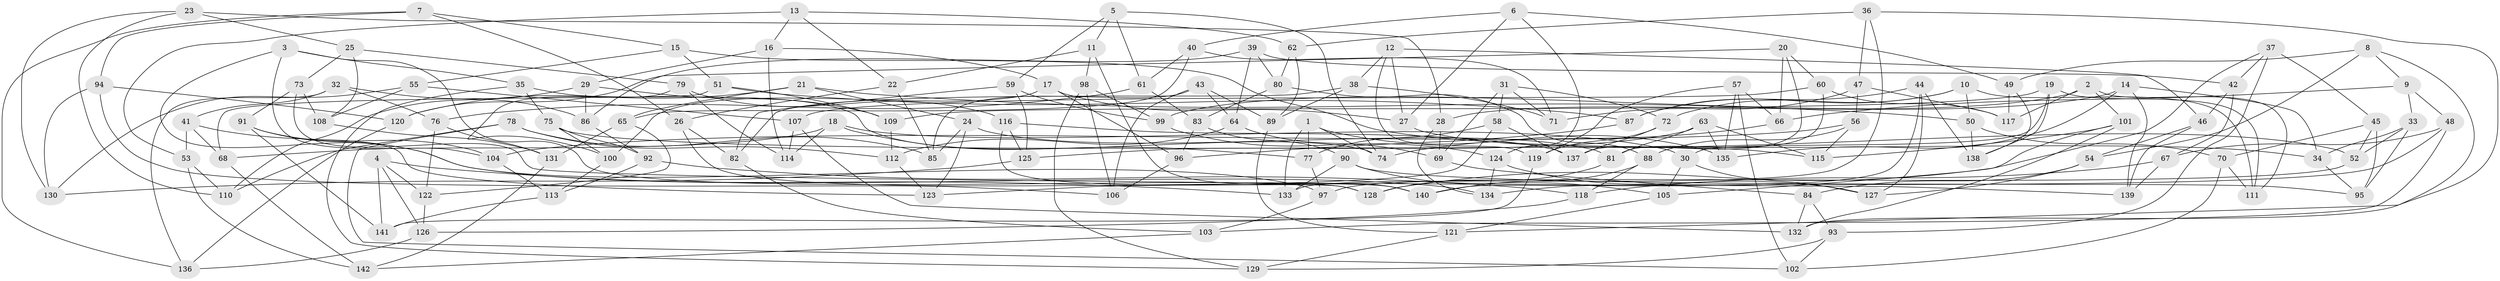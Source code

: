 // coarse degree distribution, {9: 0.07017543859649122, 8: 0.07017543859649122, 11: 0.10526315789473684, 7: 0.08771929824561403, 10: 0.08771929824561403, 6: 0.03508771929824561, 4: 0.3508771929824561, 3: 0.12280701754385964, 5: 0.07017543859649122}
// Generated by graph-tools (version 1.1) at 2025/53/03/04/25 22:53:45]
// undirected, 142 vertices, 284 edges
graph export_dot {
  node [color=gray90,style=filled];
  1;
  2;
  3;
  4;
  5;
  6;
  7;
  8;
  9;
  10;
  11;
  12;
  13;
  14;
  15;
  16;
  17;
  18;
  19;
  20;
  21;
  22;
  23;
  24;
  25;
  26;
  27;
  28;
  29;
  30;
  31;
  32;
  33;
  34;
  35;
  36;
  37;
  38;
  39;
  40;
  41;
  42;
  43;
  44;
  45;
  46;
  47;
  48;
  49;
  50;
  51;
  52;
  53;
  54;
  55;
  56;
  57;
  58;
  59;
  60;
  61;
  62;
  63;
  64;
  65;
  66;
  67;
  68;
  69;
  70;
  71;
  72;
  73;
  74;
  75;
  76;
  77;
  78;
  79;
  80;
  81;
  82;
  83;
  84;
  85;
  86;
  87;
  88;
  89;
  90;
  91;
  92;
  93;
  94;
  95;
  96;
  97;
  98;
  99;
  100;
  101;
  102;
  103;
  104;
  105;
  106;
  107;
  108;
  109;
  110;
  111;
  112;
  113;
  114;
  115;
  116;
  117;
  118;
  119;
  120;
  121;
  122;
  123;
  124;
  125;
  126;
  127;
  128;
  129;
  130;
  131;
  132;
  133;
  134;
  135;
  136;
  137;
  138;
  139;
  140;
  141;
  142;
  1 -- 133;
  1 -- 77;
  1 -- 74;
  1 -- 135;
  2 -- 117;
  2 -- 101;
  2 -- 111;
  2 -- 99;
  3 -- 128;
  3 -- 104;
  3 -- 35;
  3 -- 123;
  4 -- 133;
  4 -- 141;
  4 -- 126;
  4 -- 122;
  5 -- 61;
  5 -- 59;
  5 -- 11;
  5 -- 74;
  6 -- 27;
  6 -- 124;
  6 -- 40;
  6 -- 49;
  7 -- 136;
  7 -- 15;
  7 -- 94;
  7 -- 26;
  8 -- 9;
  8 -- 49;
  8 -- 132;
  8 -- 54;
  9 -- 33;
  9 -- 48;
  9 -- 66;
  10 -- 50;
  10 -- 72;
  10 -- 87;
  10 -- 111;
  11 -- 98;
  11 -- 140;
  11 -- 22;
  12 -- 119;
  12 -- 27;
  12 -- 46;
  12 -- 38;
  13 -- 62;
  13 -- 53;
  13 -- 16;
  13 -- 22;
  14 -- 135;
  14 -- 139;
  14 -- 34;
  14 -- 28;
  15 -- 34;
  15 -- 55;
  15 -- 51;
  16 -- 29;
  16 -- 114;
  16 -- 17;
  17 -- 96;
  17 -- 27;
  17 -- 100;
  18 -- 30;
  18 -- 68;
  18 -- 114;
  18 -- 77;
  19 -- 109;
  19 -- 30;
  19 -- 111;
  19 -- 138;
  20 -- 60;
  20 -- 137;
  20 -- 66;
  20 -- 120;
  21 -- 24;
  21 -- 65;
  21 -- 120;
  21 -- 50;
  22 -- 26;
  22 -- 85;
  23 -- 25;
  23 -- 130;
  23 -- 28;
  23 -- 110;
  24 -- 123;
  24 -- 85;
  24 -- 81;
  25 -- 73;
  25 -- 108;
  25 -- 79;
  26 -- 140;
  26 -- 82;
  27 -- 52;
  28 -- 134;
  28 -- 69;
  29 -- 86;
  29 -- 109;
  29 -- 110;
  30 -- 127;
  30 -- 105;
  31 -- 72;
  31 -- 69;
  31 -- 71;
  31 -- 58;
  32 -- 76;
  32 -- 136;
  32 -- 86;
  32 -- 41;
  33 -- 34;
  33 -- 52;
  33 -- 95;
  34 -- 95;
  35 -- 129;
  35 -- 74;
  35 -- 75;
  36 -- 121;
  36 -- 47;
  36 -- 133;
  36 -- 62;
  37 -- 42;
  37 -- 45;
  37 -- 93;
  37 -- 128;
  38 -- 89;
  38 -- 71;
  38 -- 82;
  39 -- 42;
  39 -- 64;
  39 -- 86;
  39 -- 80;
  40 -- 61;
  40 -- 71;
  40 -- 65;
  41 -- 134;
  41 -- 68;
  41 -- 53;
  42 -- 46;
  42 -- 67;
  43 -- 106;
  43 -- 64;
  43 -- 85;
  43 -- 89;
  44 -- 87;
  44 -- 127;
  44 -- 138;
  44 -- 140;
  45 -- 95;
  45 -- 52;
  45 -- 70;
  46 -- 139;
  46 -- 54;
  47 -- 117;
  47 -- 56;
  47 -- 71;
  48 -- 134;
  48 -- 103;
  48 -- 67;
  49 -- 138;
  49 -- 117;
  50 -- 138;
  50 -- 70;
  51 -- 87;
  51 -- 68;
  51 -- 109;
  52 -- 97;
  53 -- 110;
  53 -- 142;
  54 -- 127;
  54 -- 84;
  55 -- 108;
  55 -- 130;
  55 -- 107;
  56 -- 115;
  56 -- 104;
  56 -- 88;
  57 -- 119;
  57 -- 102;
  57 -- 66;
  57 -- 135;
  58 -- 137;
  58 -- 77;
  58 -- 123;
  59 -- 99;
  59 -- 125;
  59 -- 82;
  60 -- 117;
  60 -- 107;
  60 -- 81;
  61 -- 83;
  61 -- 76;
  62 -- 89;
  62 -- 80;
  63 -- 115;
  63 -- 81;
  63 -- 135;
  63 -- 125;
  64 -- 69;
  64 -- 112;
  65 -- 131;
  65 -- 122;
  66 -- 74;
  67 -- 118;
  67 -- 139;
  68 -- 142;
  69 -- 84;
  70 -- 102;
  70 -- 111;
  72 -- 137;
  72 -- 119;
  73 -- 108;
  73 -- 139;
  73 -- 91;
  75 -- 100;
  75 -- 92;
  75 -- 115;
  76 -- 122;
  76 -- 131;
  77 -- 97;
  78 -- 110;
  78 -- 112;
  78 -- 85;
  78 -- 102;
  79 -- 114;
  79 -- 100;
  79 -- 116;
  80 -- 83;
  80 -- 88;
  81 -- 128;
  82 -- 103;
  83 -- 90;
  83 -- 96;
  84 -- 93;
  84 -- 132;
  86 -- 92;
  87 -- 96;
  88 -- 140;
  88 -- 118;
  89 -- 121;
  90 -- 133;
  90 -- 105;
  90 -- 95;
  91 -- 141;
  91 -- 104;
  91 -- 97;
  92 -- 118;
  92 -- 113;
  93 -- 102;
  93 -- 129;
  94 -- 120;
  94 -- 106;
  94 -- 130;
  96 -- 106;
  97 -- 103;
  98 -- 129;
  98 -- 99;
  98 -- 106;
  99 -- 124;
  100 -- 113;
  101 -- 132;
  101 -- 105;
  101 -- 115;
  103 -- 142;
  104 -- 113;
  105 -- 121;
  107 -- 114;
  107 -- 132;
  108 -- 131;
  109 -- 112;
  112 -- 123;
  113 -- 141;
  116 -- 125;
  116 -- 137;
  116 -- 128;
  118 -- 126;
  119 -- 141;
  120 -- 136;
  121 -- 129;
  122 -- 126;
  124 -- 134;
  124 -- 127;
  125 -- 130;
  126 -- 136;
  131 -- 142;
}

